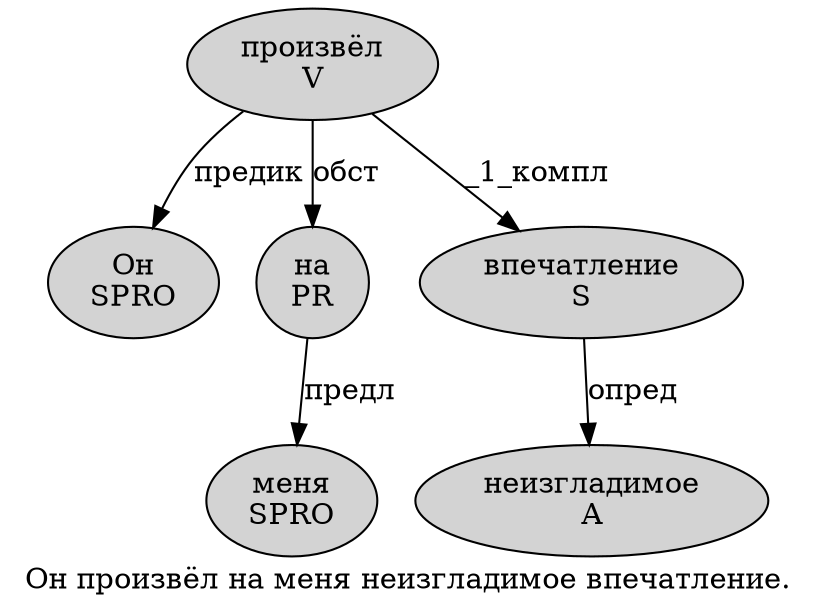 digraph SENTENCE_273 {
	graph [label="Он произвёл на меня неизгладимое впечатление."]
	node [style=filled]
		0 [label="Он
SPRO" color="" fillcolor=lightgray penwidth=1 shape=ellipse]
		1 [label="произвёл
V" color="" fillcolor=lightgray penwidth=1 shape=ellipse]
		2 [label="на
PR" color="" fillcolor=lightgray penwidth=1 shape=ellipse]
		3 [label="меня
SPRO" color="" fillcolor=lightgray penwidth=1 shape=ellipse]
		4 [label="неизгладимое
A" color="" fillcolor=lightgray penwidth=1 shape=ellipse]
		5 [label="впечатление
S" color="" fillcolor=lightgray penwidth=1 shape=ellipse]
			2 -> 3 [label="предл"]
			5 -> 4 [label="опред"]
			1 -> 0 [label="предик"]
			1 -> 2 [label="обст"]
			1 -> 5 [label="_1_компл"]
}